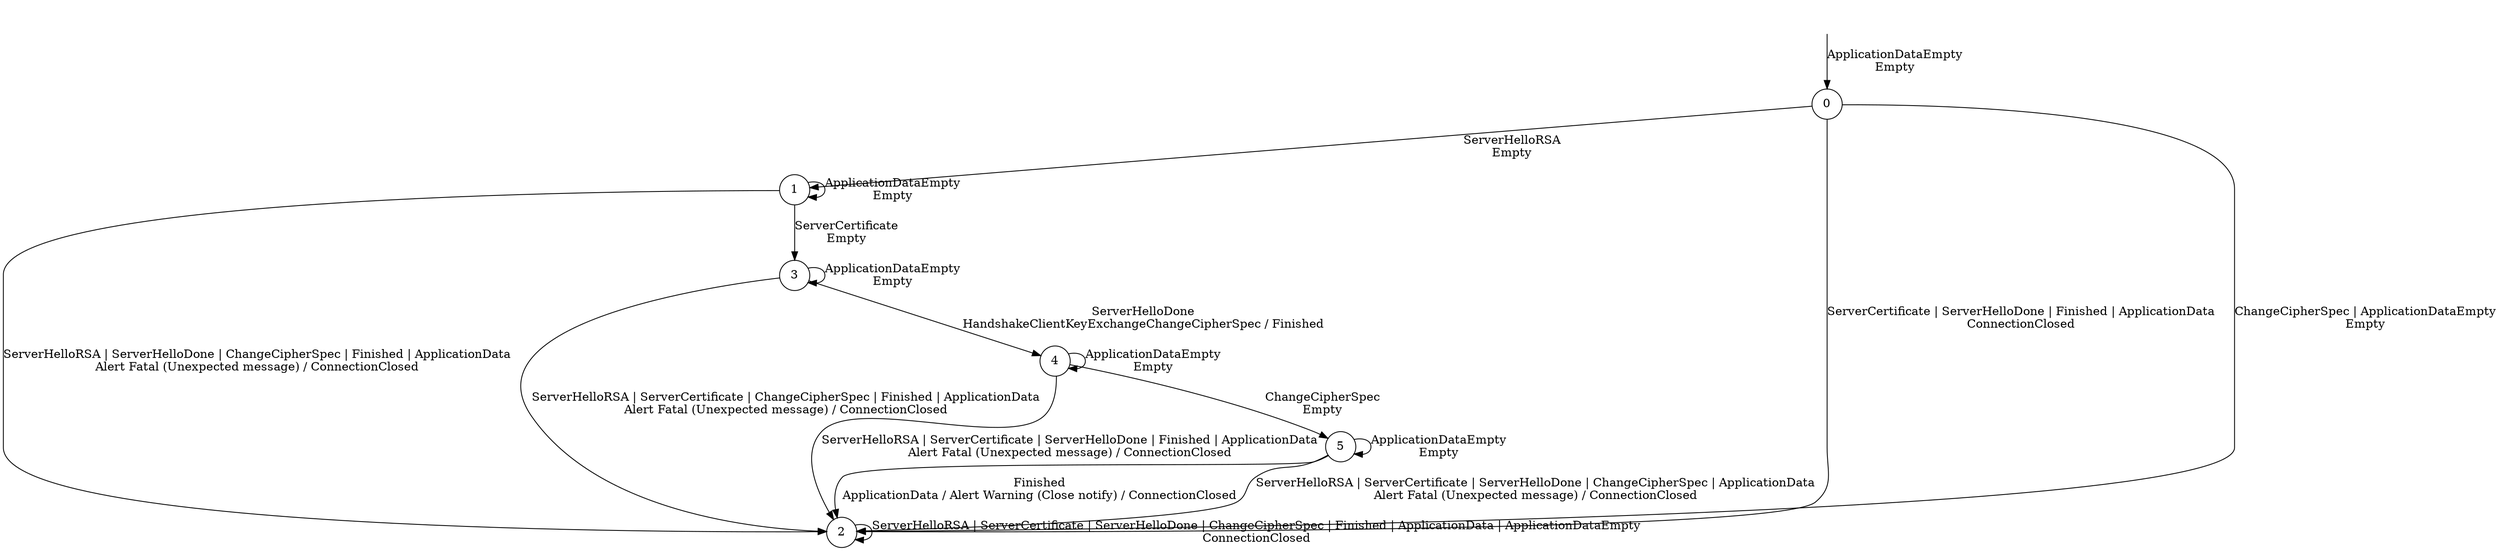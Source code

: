 digraph g {
__start0 [shape="none", label=""];
s0 [shape="circle", label="0"];
s1 [shape="circle", label="1"];
s2 [shape="circle", label="2"];
s3 [shape="circle", label="3"];
s4 [shape="circle", label="4"];
s5 [shape="circle", label="5"];
s3 -> s3  [label=<ApplicationDataEmpty<br />Empty>];
s3 -> s2  [label=<ServerHelloRSA | ServerCertificate | ChangeCipherSpec | Finished | ApplicationData<br />Alert Fatal (Unexpected message) / ConnectionClosed>];
s3 -> s4  [label=<ServerHelloDone<br />HandshakeClientKeyExchangeChangeCipherSpec / Finished>];
s2 -> s2  [label=<ServerHelloRSA | ServerCertificate | ServerHelloDone | ChangeCipherSpec | Finished | ApplicationData | ApplicationDataEmpty<br />ConnectionClosed>];
s1 -> s3  [label=<ServerCertificate<br />Empty>];
s1 -> s2  [label=<ServerHelloRSA | ServerHelloDone | ChangeCipherSpec | Finished | ApplicationData<br />Alert Fatal (Unexpected message) / ConnectionClosed>];
s1 -> s1  [label=<ApplicationDataEmpty<br />Empty>];
s0 -> s2  [label=<ServerCertificate | ServerHelloDone | Finished | ApplicationData<br />ConnectionClosed>];
s0 -> s2  [label=<ChangeCipherSpec | ApplicationDataEmpty<br />Empty>];
s0 -> s1  [label=<ServerHelloRSA<br />Empty>];
s5 -> s2  [label=<Finished<br />ApplicationData / Alert Warning (Close notify) / ConnectionClosed>];
s5 -> s2  [label=<ServerHelloRSA | ServerCertificate | ServerHelloDone | ChangeCipherSpec | ApplicationData<br />Alert Fatal (Unexpected message) / ConnectionClosed>];
s5 -> s5  [label=<ApplicationDataEmpty<br />Empty>];
s4 -> s2  [label=<ServerHelloRSA | ServerCertificate | ServerHelloDone | Finished | ApplicationData<br />Alert Fatal (Unexpected message) / ConnectionClosed>];
s4 -> s5  [label=<ChangeCipherSpec<br />Empty>];
s4 -> s4  [label=<ApplicationDataEmpty<br />Empty>];
__start0 -> s0  [label=<ApplicationDataEmpty<br />Empty>];
}
